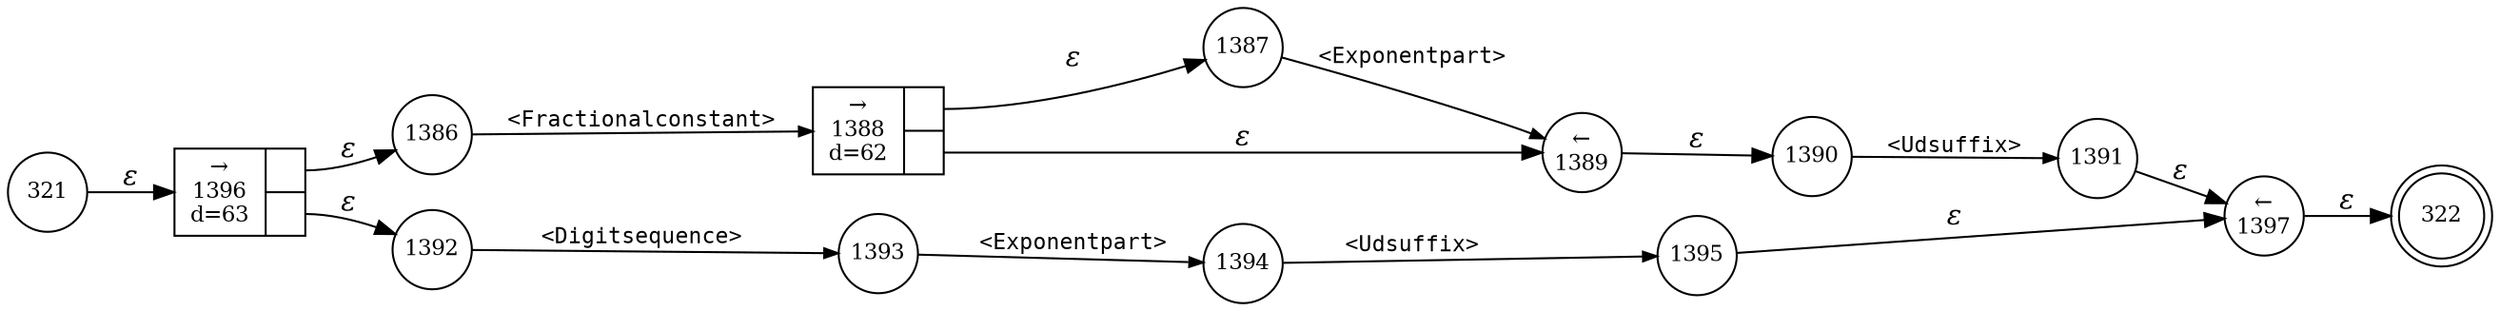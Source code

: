digraph ATN {
rankdir=LR;
s322[fontsize=11, label="322", shape=doublecircle, fixedsize=true, width=.6];
s321[fontsize=11,label="321", shape=circle, fixedsize=true, width=.55, peripheries=1];
s1386[fontsize=11,label="1386", shape=circle, fixedsize=true, width=.55, peripheries=1];
s1387[fontsize=11,label="1387", shape=circle, fixedsize=true, width=.55, peripheries=1];
s1388[fontsize=11,label="{&rarr;\n1388\nd=62|{<p0>|<p1>}}", shape=record, fixedsize=false, peripheries=1];
s1389[fontsize=11,label="&larr;\n1389", shape=circle, fixedsize=true, width=.55, peripheries=1];
s1390[fontsize=11,label="1390", shape=circle, fixedsize=true, width=.55, peripheries=1];
s1391[fontsize=11,label="1391", shape=circle, fixedsize=true, width=.55, peripheries=1];
s1392[fontsize=11,label="1392", shape=circle, fixedsize=true, width=.55, peripheries=1];
s1393[fontsize=11,label="1393", shape=circle, fixedsize=true, width=.55, peripheries=1];
s1394[fontsize=11,label="1394", shape=circle, fixedsize=true, width=.55, peripheries=1];
s1395[fontsize=11,label="1395", shape=circle, fixedsize=true, width=.55, peripheries=1];
s1396[fontsize=11,label="{&rarr;\n1396\nd=63|{<p0>|<p1>}}", shape=record, fixedsize=false, peripheries=1];
s1397[fontsize=11,label="&larr;\n1397", shape=circle, fixedsize=true, width=.55, peripheries=1];
s321 -> s1396 [fontname="Times-Italic", label="&epsilon;"];
s1396:p0 -> s1386 [fontname="Times-Italic", label="&epsilon;"];
s1396:p1 -> s1392 [fontname="Times-Italic", label="&epsilon;"];
s1386 -> s1388 [fontsize=11, fontname="Courier", arrowsize=.7, label = "<Fractionalconstant>", arrowhead = normal];
s1392 -> s1393 [fontsize=11, fontname="Courier", arrowsize=.7, label = "<Digitsequence>", arrowhead = normal];
s1388:p0 -> s1387 [fontname="Times-Italic", label="&epsilon;"];
s1388:p1 -> s1389 [fontname="Times-Italic", label="&epsilon;"];
s1393 -> s1394 [fontsize=11, fontname="Courier", arrowsize=.7, label = "<Exponentpart>", arrowhead = normal];
s1387 -> s1389 [fontsize=11, fontname="Courier", arrowsize=.7, label = "<Exponentpart>", arrowhead = normal];
s1389 -> s1390 [fontname="Times-Italic", label="&epsilon;"];
s1394 -> s1395 [fontsize=11, fontname="Courier", arrowsize=.7, label = "<Udsuffix>", arrowhead = normal];
s1390 -> s1391 [fontsize=11, fontname="Courier", arrowsize=.7, label = "<Udsuffix>", arrowhead = normal];
s1395 -> s1397 [fontname="Times-Italic", label="&epsilon;"];
s1391 -> s1397 [fontname="Times-Italic", label="&epsilon;"];
s1397 -> s322 [fontname="Times-Italic", label="&epsilon;"];
}